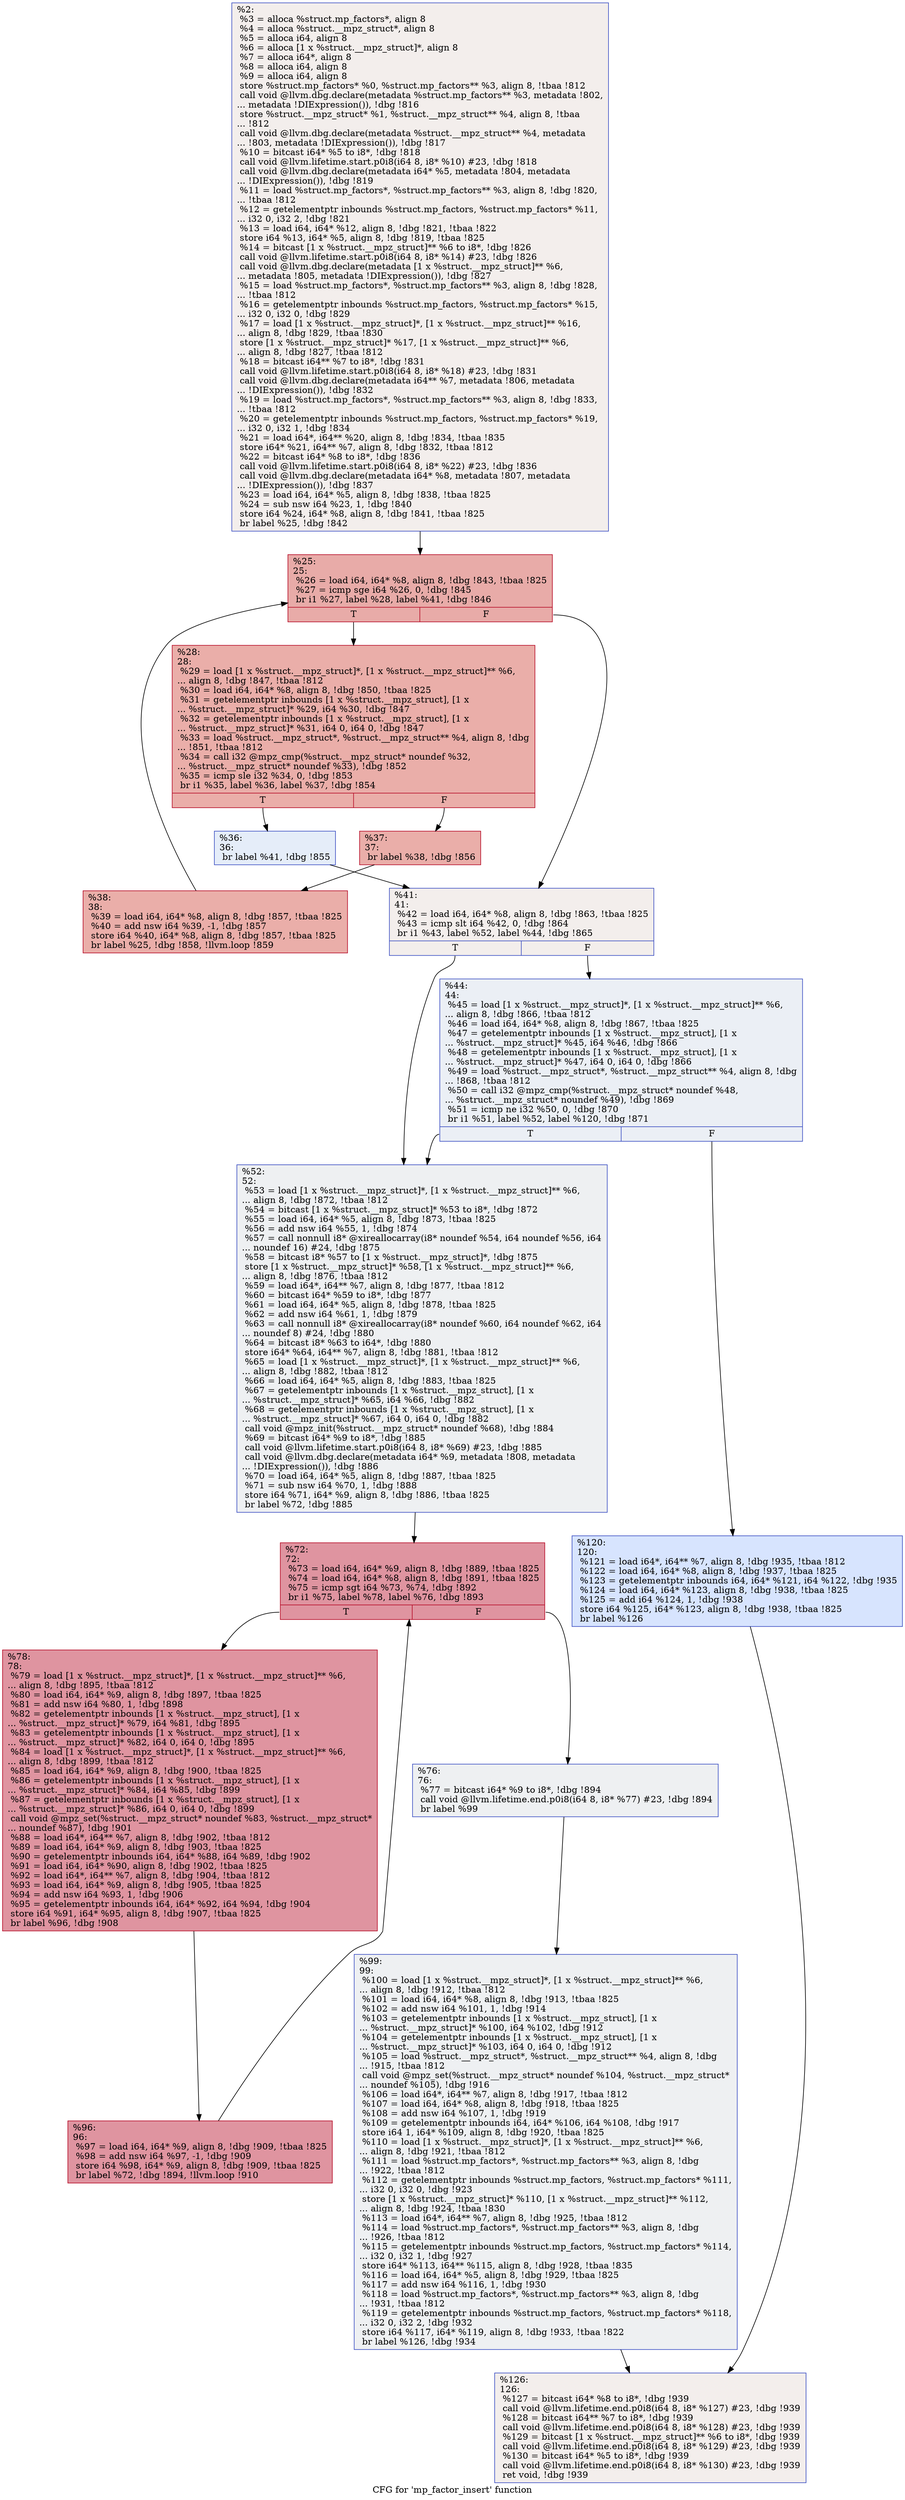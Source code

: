 digraph "CFG for 'mp_factor_insert' function" {
	label="CFG for 'mp_factor_insert' function";

	Node0x1969800 [shape=record,color="#3d50c3ff", style=filled, fillcolor="#e3d9d370",label="{%2:\l  %3 = alloca %struct.mp_factors*, align 8\l  %4 = alloca %struct.__mpz_struct*, align 8\l  %5 = alloca i64, align 8\l  %6 = alloca [1 x %struct.__mpz_struct]*, align 8\l  %7 = alloca i64*, align 8\l  %8 = alloca i64, align 8\l  %9 = alloca i64, align 8\l  store %struct.mp_factors* %0, %struct.mp_factors** %3, align 8, !tbaa !812\l  call void @llvm.dbg.declare(metadata %struct.mp_factors** %3, metadata !802,\l... metadata !DIExpression()), !dbg !816\l  store %struct.__mpz_struct* %1, %struct.__mpz_struct** %4, align 8, !tbaa\l... !812\l  call void @llvm.dbg.declare(metadata %struct.__mpz_struct** %4, metadata\l... !803, metadata !DIExpression()), !dbg !817\l  %10 = bitcast i64* %5 to i8*, !dbg !818\l  call void @llvm.lifetime.start.p0i8(i64 8, i8* %10) #23, !dbg !818\l  call void @llvm.dbg.declare(metadata i64* %5, metadata !804, metadata\l... !DIExpression()), !dbg !819\l  %11 = load %struct.mp_factors*, %struct.mp_factors** %3, align 8, !dbg !820,\l... !tbaa !812\l  %12 = getelementptr inbounds %struct.mp_factors, %struct.mp_factors* %11,\l... i32 0, i32 2, !dbg !821\l  %13 = load i64, i64* %12, align 8, !dbg !821, !tbaa !822\l  store i64 %13, i64* %5, align 8, !dbg !819, !tbaa !825\l  %14 = bitcast [1 x %struct.__mpz_struct]** %6 to i8*, !dbg !826\l  call void @llvm.lifetime.start.p0i8(i64 8, i8* %14) #23, !dbg !826\l  call void @llvm.dbg.declare(metadata [1 x %struct.__mpz_struct]** %6,\l... metadata !805, metadata !DIExpression()), !dbg !827\l  %15 = load %struct.mp_factors*, %struct.mp_factors** %3, align 8, !dbg !828,\l... !tbaa !812\l  %16 = getelementptr inbounds %struct.mp_factors, %struct.mp_factors* %15,\l... i32 0, i32 0, !dbg !829\l  %17 = load [1 x %struct.__mpz_struct]*, [1 x %struct.__mpz_struct]** %16,\l... align 8, !dbg !829, !tbaa !830\l  store [1 x %struct.__mpz_struct]* %17, [1 x %struct.__mpz_struct]** %6,\l... align 8, !dbg !827, !tbaa !812\l  %18 = bitcast i64** %7 to i8*, !dbg !831\l  call void @llvm.lifetime.start.p0i8(i64 8, i8* %18) #23, !dbg !831\l  call void @llvm.dbg.declare(metadata i64** %7, metadata !806, metadata\l... !DIExpression()), !dbg !832\l  %19 = load %struct.mp_factors*, %struct.mp_factors** %3, align 8, !dbg !833,\l... !tbaa !812\l  %20 = getelementptr inbounds %struct.mp_factors, %struct.mp_factors* %19,\l... i32 0, i32 1, !dbg !834\l  %21 = load i64*, i64** %20, align 8, !dbg !834, !tbaa !835\l  store i64* %21, i64** %7, align 8, !dbg !832, !tbaa !812\l  %22 = bitcast i64* %8 to i8*, !dbg !836\l  call void @llvm.lifetime.start.p0i8(i64 8, i8* %22) #23, !dbg !836\l  call void @llvm.dbg.declare(metadata i64* %8, metadata !807, metadata\l... !DIExpression()), !dbg !837\l  %23 = load i64, i64* %5, align 8, !dbg !838, !tbaa !825\l  %24 = sub nsw i64 %23, 1, !dbg !840\l  store i64 %24, i64* %8, align 8, !dbg !841, !tbaa !825\l  br label %25, !dbg !842\l}"];
	Node0x1969800 -> Node0x19404a0;
	Node0x19404a0 [shape=record,color="#b70d28ff", style=filled, fillcolor="#cc403a70",label="{%25:\l25:                                               \l  %26 = load i64, i64* %8, align 8, !dbg !843, !tbaa !825\l  %27 = icmp sge i64 %26, 0, !dbg !845\l  br i1 %27, label %28, label %41, !dbg !846\l|{<s0>T|<s1>F}}"];
	Node0x19404a0:s0 -> Node0x19404f0;
	Node0x19404a0:s1 -> Node0x1940630;
	Node0x19404f0 [shape=record,color="#b70d28ff", style=filled, fillcolor="#d0473d70",label="{%28:\l28:                                               \l  %29 = load [1 x %struct.__mpz_struct]*, [1 x %struct.__mpz_struct]** %6,\l... align 8, !dbg !847, !tbaa !812\l  %30 = load i64, i64* %8, align 8, !dbg !850, !tbaa !825\l  %31 = getelementptr inbounds [1 x %struct.__mpz_struct], [1 x\l... %struct.__mpz_struct]* %29, i64 %30, !dbg !847\l  %32 = getelementptr inbounds [1 x %struct.__mpz_struct], [1 x\l... %struct.__mpz_struct]* %31, i64 0, i64 0, !dbg !847\l  %33 = load %struct.__mpz_struct*, %struct.__mpz_struct** %4, align 8, !dbg\l... !851, !tbaa !812\l  %34 = call i32 @mpz_cmp(%struct.__mpz_struct* noundef %32,\l... %struct.__mpz_struct* noundef %33), !dbg !852\l  %35 = icmp sle i32 %34, 0, !dbg !853\l  br i1 %35, label %36, label %37, !dbg !854\l|{<s0>T|<s1>F}}"];
	Node0x19404f0:s0 -> Node0x1940540;
	Node0x19404f0:s1 -> Node0x1940590;
	Node0x1940540 [shape=record,color="#3d50c3ff", style=filled, fillcolor="#c5d6f270",label="{%36:\l36:                                               \l  br label %41, !dbg !855\l}"];
	Node0x1940540 -> Node0x1940630;
	Node0x1940590 [shape=record,color="#b70d28ff", style=filled, fillcolor="#d0473d70",label="{%37:\l37:                                               \l  br label %38, !dbg !856\l}"];
	Node0x1940590 -> Node0x19405e0;
	Node0x19405e0 [shape=record,color="#b70d28ff", style=filled, fillcolor="#d0473d70",label="{%38:\l38:                                               \l  %39 = load i64, i64* %8, align 8, !dbg !857, !tbaa !825\l  %40 = add nsw i64 %39, -1, !dbg !857\l  store i64 %40, i64* %8, align 8, !dbg !857, !tbaa !825\l  br label %25, !dbg !858, !llvm.loop !859\l}"];
	Node0x19405e0 -> Node0x19404a0;
	Node0x1940630 [shape=record,color="#3d50c3ff", style=filled, fillcolor="#e3d9d370",label="{%41:\l41:                                               \l  %42 = load i64, i64* %8, align 8, !dbg !863, !tbaa !825\l  %43 = icmp slt i64 %42, 0, !dbg !864\l  br i1 %43, label %52, label %44, !dbg !865\l|{<s0>T|<s1>F}}"];
	Node0x1940630:s0 -> Node0x19406d0;
	Node0x1940630:s1 -> Node0x1940680;
	Node0x1940680 [shape=record,color="#3d50c3ff", style=filled, fillcolor="#d1dae970",label="{%44:\l44:                                               \l  %45 = load [1 x %struct.__mpz_struct]*, [1 x %struct.__mpz_struct]** %6,\l... align 8, !dbg !866, !tbaa !812\l  %46 = load i64, i64* %8, align 8, !dbg !867, !tbaa !825\l  %47 = getelementptr inbounds [1 x %struct.__mpz_struct], [1 x\l... %struct.__mpz_struct]* %45, i64 %46, !dbg !866\l  %48 = getelementptr inbounds [1 x %struct.__mpz_struct], [1 x\l... %struct.__mpz_struct]* %47, i64 0, i64 0, !dbg !866\l  %49 = load %struct.__mpz_struct*, %struct.__mpz_struct** %4, align 8, !dbg\l... !868, !tbaa !812\l  %50 = call i32 @mpz_cmp(%struct.__mpz_struct* noundef %48,\l... %struct.__mpz_struct* noundef %49), !dbg !869\l  %51 = icmp ne i32 %50, 0, !dbg !870\l  br i1 %51, label %52, label %120, !dbg !871\l|{<s0>T|<s1>F}}"];
	Node0x1940680:s0 -> Node0x19406d0;
	Node0x1940680:s1 -> Node0x19408b0;
	Node0x19406d0 [shape=record,color="#3d50c3ff", style=filled, fillcolor="#d9dce170",label="{%52:\l52:                                               \l  %53 = load [1 x %struct.__mpz_struct]*, [1 x %struct.__mpz_struct]** %6,\l... align 8, !dbg !872, !tbaa !812\l  %54 = bitcast [1 x %struct.__mpz_struct]* %53 to i8*, !dbg !872\l  %55 = load i64, i64* %5, align 8, !dbg !873, !tbaa !825\l  %56 = add nsw i64 %55, 1, !dbg !874\l  %57 = call nonnull i8* @xireallocarray(i8* noundef %54, i64 noundef %56, i64\l... noundef 16) #24, !dbg !875\l  %58 = bitcast i8* %57 to [1 x %struct.__mpz_struct]*, !dbg !875\l  store [1 x %struct.__mpz_struct]* %58, [1 x %struct.__mpz_struct]** %6,\l... align 8, !dbg !876, !tbaa !812\l  %59 = load i64*, i64** %7, align 8, !dbg !877, !tbaa !812\l  %60 = bitcast i64* %59 to i8*, !dbg !877\l  %61 = load i64, i64* %5, align 8, !dbg !878, !tbaa !825\l  %62 = add nsw i64 %61, 1, !dbg !879\l  %63 = call nonnull i8* @xireallocarray(i8* noundef %60, i64 noundef %62, i64\l... noundef 8) #24, !dbg !880\l  %64 = bitcast i8* %63 to i64*, !dbg !880\l  store i64* %64, i64** %7, align 8, !dbg !881, !tbaa !812\l  %65 = load [1 x %struct.__mpz_struct]*, [1 x %struct.__mpz_struct]** %6,\l... align 8, !dbg !882, !tbaa !812\l  %66 = load i64, i64* %5, align 8, !dbg !883, !tbaa !825\l  %67 = getelementptr inbounds [1 x %struct.__mpz_struct], [1 x\l... %struct.__mpz_struct]* %65, i64 %66, !dbg !882\l  %68 = getelementptr inbounds [1 x %struct.__mpz_struct], [1 x\l... %struct.__mpz_struct]* %67, i64 0, i64 0, !dbg !882\l  call void @mpz_init(%struct.__mpz_struct* noundef %68), !dbg !884\l  %69 = bitcast i64* %9 to i8*, !dbg !885\l  call void @llvm.lifetime.start.p0i8(i64 8, i8* %69) #23, !dbg !885\l  call void @llvm.dbg.declare(metadata i64* %9, metadata !808, metadata\l... !DIExpression()), !dbg !886\l  %70 = load i64, i64* %5, align 8, !dbg !887, !tbaa !825\l  %71 = sub nsw i64 %70, 1, !dbg !888\l  store i64 %71, i64* %9, align 8, !dbg !886, !tbaa !825\l  br label %72, !dbg !885\l}"];
	Node0x19406d0 -> Node0x1940720;
	Node0x1940720 [shape=record,color="#b70d28ff", style=filled, fillcolor="#b70d2870",label="{%72:\l72:                                               \l  %73 = load i64, i64* %9, align 8, !dbg !889, !tbaa !825\l  %74 = load i64, i64* %8, align 8, !dbg !891, !tbaa !825\l  %75 = icmp sgt i64 %73, %74, !dbg !892\l  br i1 %75, label %78, label %76, !dbg !893\l|{<s0>T|<s1>F}}"];
	Node0x1940720:s0 -> Node0x19407c0;
	Node0x1940720:s1 -> Node0x1940770;
	Node0x1940770 [shape=record,color="#3d50c3ff", style=filled, fillcolor="#d9dce170",label="{%76:\l76:                                               \l  %77 = bitcast i64* %9 to i8*, !dbg !894\l  call void @llvm.lifetime.end.p0i8(i64 8, i8* %77) #23, !dbg !894\l  br label %99\l}"];
	Node0x1940770 -> Node0x1940860;
	Node0x19407c0 [shape=record,color="#b70d28ff", style=filled, fillcolor="#b70d2870",label="{%78:\l78:                                               \l  %79 = load [1 x %struct.__mpz_struct]*, [1 x %struct.__mpz_struct]** %6,\l... align 8, !dbg !895, !tbaa !812\l  %80 = load i64, i64* %9, align 8, !dbg !897, !tbaa !825\l  %81 = add nsw i64 %80, 1, !dbg !898\l  %82 = getelementptr inbounds [1 x %struct.__mpz_struct], [1 x\l... %struct.__mpz_struct]* %79, i64 %81, !dbg !895\l  %83 = getelementptr inbounds [1 x %struct.__mpz_struct], [1 x\l... %struct.__mpz_struct]* %82, i64 0, i64 0, !dbg !895\l  %84 = load [1 x %struct.__mpz_struct]*, [1 x %struct.__mpz_struct]** %6,\l... align 8, !dbg !899, !tbaa !812\l  %85 = load i64, i64* %9, align 8, !dbg !900, !tbaa !825\l  %86 = getelementptr inbounds [1 x %struct.__mpz_struct], [1 x\l... %struct.__mpz_struct]* %84, i64 %85, !dbg !899\l  %87 = getelementptr inbounds [1 x %struct.__mpz_struct], [1 x\l... %struct.__mpz_struct]* %86, i64 0, i64 0, !dbg !899\l  call void @mpz_set(%struct.__mpz_struct* noundef %83, %struct.__mpz_struct*\l... noundef %87), !dbg !901\l  %88 = load i64*, i64** %7, align 8, !dbg !902, !tbaa !812\l  %89 = load i64, i64* %9, align 8, !dbg !903, !tbaa !825\l  %90 = getelementptr inbounds i64, i64* %88, i64 %89, !dbg !902\l  %91 = load i64, i64* %90, align 8, !dbg !902, !tbaa !825\l  %92 = load i64*, i64** %7, align 8, !dbg !904, !tbaa !812\l  %93 = load i64, i64* %9, align 8, !dbg !905, !tbaa !825\l  %94 = add nsw i64 %93, 1, !dbg !906\l  %95 = getelementptr inbounds i64, i64* %92, i64 %94, !dbg !904\l  store i64 %91, i64* %95, align 8, !dbg !907, !tbaa !825\l  br label %96, !dbg !908\l}"];
	Node0x19407c0 -> Node0x1940810;
	Node0x1940810 [shape=record,color="#b70d28ff", style=filled, fillcolor="#b70d2870",label="{%96:\l96:                                               \l  %97 = load i64, i64* %9, align 8, !dbg !909, !tbaa !825\l  %98 = add nsw i64 %97, -1, !dbg !909\l  store i64 %98, i64* %9, align 8, !dbg !909, !tbaa !825\l  br label %72, !dbg !894, !llvm.loop !910\l}"];
	Node0x1940810 -> Node0x1940720;
	Node0x1940860 [shape=record,color="#3d50c3ff", style=filled, fillcolor="#d9dce170",label="{%99:\l99:                                               \l  %100 = load [1 x %struct.__mpz_struct]*, [1 x %struct.__mpz_struct]** %6,\l... align 8, !dbg !912, !tbaa !812\l  %101 = load i64, i64* %8, align 8, !dbg !913, !tbaa !825\l  %102 = add nsw i64 %101, 1, !dbg !914\l  %103 = getelementptr inbounds [1 x %struct.__mpz_struct], [1 x\l... %struct.__mpz_struct]* %100, i64 %102, !dbg !912\l  %104 = getelementptr inbounds [1 x %struct.__mpz_struct], [1 x\l... %struct.__mpz_struct]* %103, i64 0, i64 0, !dbg !912\l  %105 = load %struct.__mpz_struct*, %struct.__mpz_struct** %4, align 8, !dbg\l... !915, !tbaa !812\l  call void @mpz_set(%struct.__mpz_struct* noundef %104, %struct.__mpz_struct*\l... noundef %105), !dbg !916\l  %106 = load i64*, i64** %7, align 8, !dbg !917, !tbaa !812\l  %107 = load i64, i64* %8, align 8, !dbg !918, !tbaa !825\l  %108 = add nsw i64 %107, 1, !dbg !919\l  %109 = getelementptr inbounds i64, i64* %106, i64 %108, !dbg !917\l  store i64 1, i64* %109, align 8, !dbg !920, !tbaa !825\l  %110 = load [1 x %struct.__mpz_struct]*, [1 x %struct.__mpz_struct]** %6,\l... align 8, !dbg !921, !tbaa !812\l  %111 = load %struct.mp_factors*, %struct.mp_factors** %3, align 8, !dbg\l... !922, !tbaa !812\l  %112 = getelementptr inbounds %struct.mp_factors, %struct.mp_factors* %111,\l... i32 0, i32 0, !dbg !923\l  store [1 x %struct.__mpz_struct]* %110, [1 x %struct.__mpz_struct]** %112,\l... align 8, !dbg !924, !tbaa !830\l  %113 = load i64*, i64** %7, align 8, !dbg !925, !tbaa !812\l  %114 = load %struct.mp_factors*, %struct.mp_factors** %3, align 8, !dbg\l... !926, !tbaa !812\l  %115 = getelementptr inbounds %struct.mp_factors, %struct.mp_factors* %114,\l... i32 0, i32 1, !dbg !927\l  store i64* %113, i64** %115, align 8, !dbg !928, !tbaa !835\l  %116 = load i64, i64* %5, align 8, !dbg !929, !tbaa !825\l  %117 = add nsw i64 %116, 1, !dbg !930\l  %118 = load %struct.mp_factors*, %struct.mp_factors** %3, align 8, !dbg\l... !931, !tbaa !812\l  %119 = getelementptr inbounds %struct.mp_factors, %struct.mp_factors* %118,\l... i32 0, i32 2, !dbg !932\l  store i64 %117, i64* %119, align 8, !dbg !933, !tbaa !822\l  br label %126, !dbg !934\l}"];
	Node0x1940860 -> Node0x1940900;
	Node0x19408b0 [shape=record,color="#3d50c3ff", style=filled, fillcolor="#a5c3fe70",label="{%120:\l120:                                              \l  %121 = load i64*, i64** %7, align 8, !dbg !935, !tbaa !812\l  %122 = load i64, i64* %8, align 8, !dbg !937, !tbaa !825\l  %123 = getelementptr inbounds i64, i64* %121, i64 %122, !dbg !935\l  %124 = load i64, i64* %123, align 8, !dbg !938, !tbaa !825\l  %125 = add i64 %124, 1, !dbg !938\l  store i64 %125, i64* %123, align 8, !dbg !938, !tbaa !825\l  br label %126\l}"];
	Node0x19408b0 -> Node0x1940900;
	Node0x1940900 [shape=record,color="#3d50c3ff", style=filled, fillcolor="#e3d9d370",label="{%126:\l126:                                              \l  %127 = bitcast i64* %8 to i8*, !dbg !939\l  call void @llvm.lifetime.end.p0i8(i64 8, i8* %127) #23, !dbg !939\l  %128 = bitcast i64** %7 to i8*, !dbg !939\l  call void @llvm.lifetime.end.p0i8(i64 8, i8* %128) #23, !dbg !939\l  %129 = bitcast [1 x %struct.__mpz_struct]** %6 to i8*, !dbg !939\l  call void @llvm.lifetime.end.p0i8(i64 8, i8* %129) #23, !dbg !939\l  %130 = bitcast i64* %5 to i8*, !dbg !939\l  call void @llvm.lifetime.end.p0i8(i64 8, i8* %130) #23, !dbg !939\l  ret void, !dbg !939\l}"];
}
